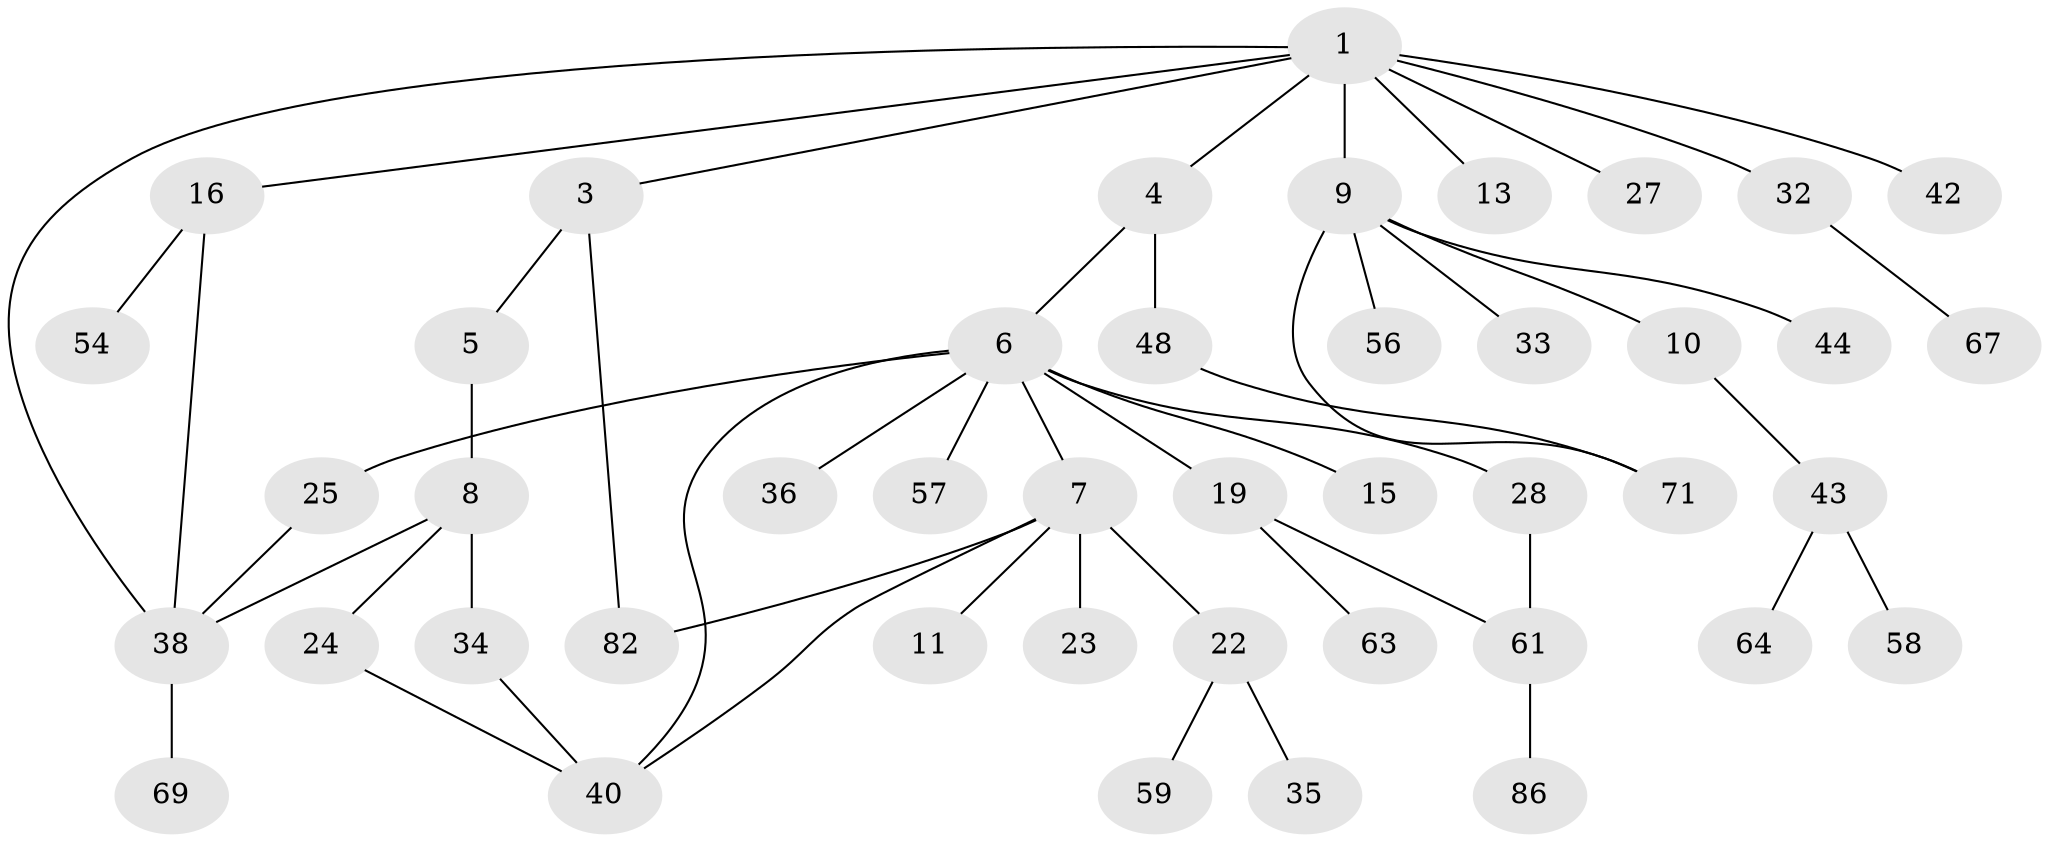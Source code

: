 // original degree distribution, {6: 0.033707865168539325, 4: 0.10112359550561797, 3: 0.1348314606741573, 2: 0.3258426966292135, 1: 0.3707865168539326, 5: 0.033707865168539325}
// Generated by graph-tools (version 1.1) at 2025/13/03/09/25 04:13:20]
// undirected, 44 vertices, 52 edges
graph export_dot {
graph [start="1"]
  node [color=gray90,style=filled];
  1 [super="+2+18"];
  3;
  4;
  5 [super="+17"];
  6 [super="+12"];
  7 [super="+20"];
  8 [super="+21+30"];
  9;
  10;
  11;
  13 [super="+49"];
  15 [super="+46"];
  16 [super="+26"];
  19 [super="+53+37+89"];
  22 [super="+31+74"];
  23;
  24 [super="+60"];
  25;
  27;
  28 [super="+55+52"];
  32 [super="+39+70"];
  33;
  34 [super="+65+84+76+45"];
  35;
  36 [super="+41"];
  38 [super="+47"];
  40 [super="+83"];
  42;
  43;
  44;
  48;
  54;
  56;
  57;
  58;
  59 [super="+75"];
  61 [super="+62"];
  63 [super="+81"];
  64;
  67 [super="+80"];
  69 [super="+73"];
  71 [super="+78"];
  82;
  86;
  1 -- 3;
  1 -- 4;
  1 -- 13;
  1 -- 42;
  1 -- 32;
  1 -- 9;
  1 -- 16;
  1 -- 27;
  1 -- 38;
  3 -- 5;
  3 -- 82;
  4 -- 6;
  4 -- 48;
  5 -- 8;
  6 -- 7;
  6 -- 19;
  6 -- 36;
  6 -- 57;
  6 -- 40;
  6 -- 25;
  6 -- 28;
  6 -- 15;
  7 -- 11;
  7 -- 40;
  7 -- 82;
  7 -- 23;
  7 -- 22;
  8 -- 34;
  8 -- 24;
  8 -- 38;
  9 -- 10;
  9 -- 33;
  9 -- 44;
  9 -- 56;
  9 -- 71;
  10 -- 43;
  16 -- 54;
  16 -- 38;
  19 -- 63;
  19 -- 61;
  22 -- 35;
  22 -- 59;
  24 -- 40;
  25 -- 38;
  28 -- 61;
  32 -- 67;
  34 -- 40;
  38 -- 69;
  43 -- 58;
  43 -- 64;
  48 -- 71;
  61 -- 86;
}
